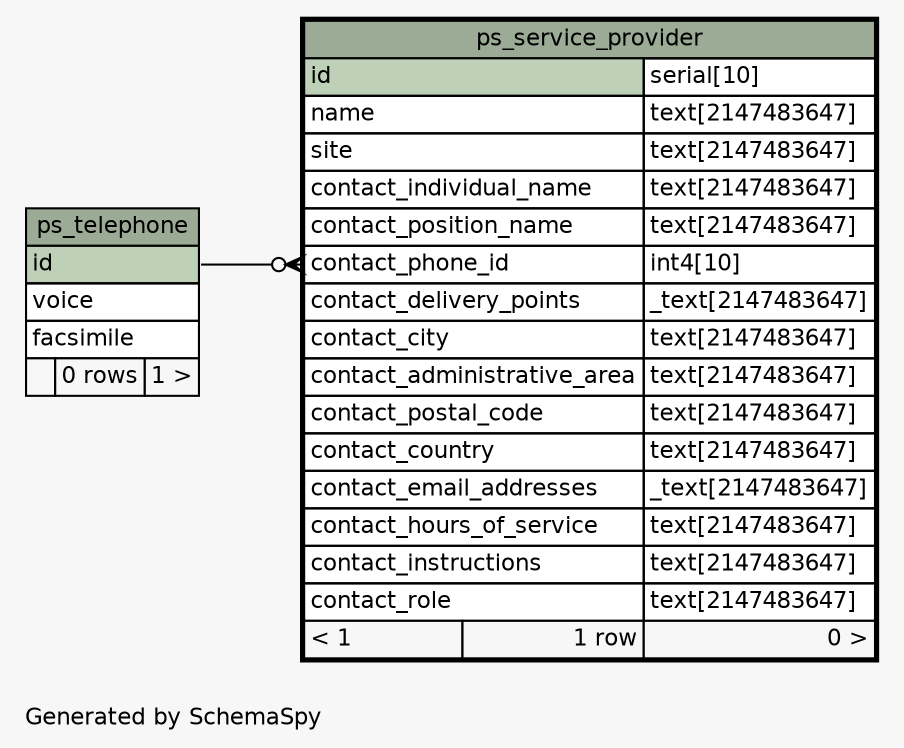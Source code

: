 // dot 2.26.3 on Linux 3.2.0-65-generic
// SchemaSpy rev 590
digraph "oneDegreeRelationshipsDiagram" {
  graph [
    rankdir="RL"
    bgcolor="#f7f7f7"
    label="\nGenerated by SchemaSpy"
    labeljust="l"
    nodesep="0.18"
    ranksep="0.46"
    fontname="Helvetica"
    fontsize="11"
  ];
  node [
    fontname="Helvetica"
    fontsize="11"
    shape="plaintext"
  ];
  edge [
    arrowsize="0.8"
  ];
  "ps_service_provider":"contact_phone_id":w -> "ps_telephone":"id":e [arrowhead=none dir=back arrowtail=crowodot];
  "ps_service_provider" [
    label=<
    <TABLE BORDER="2" CELLBORDER="1" CELLSPACING="0" BGCOLOR="#ffffff">
      <TR><TD COLSPAN="3" BGCOLOR="#9bab96" ALIGN="CENTER">ps_service_provider</TD></TR>
      <TR><TD PORT="id" COLSPAN="2" BGCOLOR="#bed1b8" ALIGN="LEFT">id</TD><TD PORT="id.type" ALIGN="LEFT">serial[10]</TD></TR>
      <TR><TD PORT="name" COLSPAN="2" ALIGN="LEFT">name</TD><TD PORT="name.type" ALIGN="LEFT">text[2147483647]</TD></TR>
      <TR><TD PORT="site" COLSPAN="2" ALIGN="LEFT">site</TD><TD PORT="site.type" ALIGN="LEFT">text[2147483647]</TD></TR>
      <TR><TD PORT="contact_individual_name" COLSPAN="2" ALIGN="LEFT">contact_individual_name</TD><TD PORT="contact_individual_name.type" ALIGN="LEFT">text[2147483647]</TD></TR>
      <TR><TD PORT="contact_position_name" COLSPAN="2" ALIGN="LEFT">contact_position_name</TD><TD PORT="contact_position_name.type" ALIGN="LEFT">text[2147483647]</TD></TR>
      <TR><TD PORT="contact_phone_id" COLSPAN="2" ALIGN="LEFT">contact_phone_id</TD><TD PORT="contact_phone_id.type" ALIGN="LEFT">int4[10]</TD></TR>
      <TR><TD PORT="contact_delivery_points" COLSPAN="2" ALIGN="LEFT">contact_delivery_points</TD><TD PORT="contact_delivery_points.type" ALIGN="LEFT">_text[2147483647]</TD></TR>
      <TR><TD PORT="contact_city" COLSPAN="2" ALIGN="LEFT">contact_city</TD><TD PORT="contact_city.type" ALIGN="LEFT">text[2147483647]</TD></TR>
      <TR><TD PORT="contact_administrative_area" COLSPAN="2" ALIGN="LEFT">contact_administrative_area</TD><TD PORT="contact_administrative_area.type" ALIGN="LEFT">text[2147483647]</TD></TR>
      <TR><TD PORT="contact_postal_code" COLSPAN="2" ALIGN="LEFT">contact_postal_code</TD><TD PORT="contact_postal_code.type" ALIGN="LEFT">text[2147483647]</TD></TR>
      <TR><TD PORT="contact_country" COLSPAN="2" ALIGN="LEFT">contact_country</TD><TD PORT="contact_country.type" ALIGN="LEFT">text[2147483647]</TD></TR>
      <TR><TD PORT="contact_email_addresses" COLSPAN="2" ALIGN="LEFT">contact_email_addresses</TD><TD PORT="contact_email_addresses.type" ALIGN="LEFT">_text[2147483647]</TD></TR>
      <TR><TD PORT="contact_hours_of_service" COLSPAN="2" ALIGN="LEFT">contact_hours_of_service</TD><TD PORT="contact_hours_of_service.type" ALIGN="LEFT">text[2147483647]</TD></TR>
      <TR><TD PORT="contact_instructions" COLSPAN="2" ALIGN="LEFT">contact_instructions</TD><TD PORT="contact_instructions.type" ALIGN="LEFT">text[2147483647]</TD></TR>
      <TR><TD PORT="contact_role" COLSPAN="2" ALIGN="LEFT">contact_role</TD><TD PORT="contact_role.type" ALIGN="LEFT">text[2147483647]</TD></TR>
      <TR><TD ALIGN="LEFT" BGCOLOR="#f7f7f7">&lt; 1</TD><TD ALIGN="RIGHT" BGCOLOR="#f7f7f7">1 row</TD><TD ALIGN="RIGHT" BGCOLOR="#f7f7f7">0 &gt;</TD></TR>
    </TABLE>>
    URL="ps_service_provider.html"
    tooltip="ps_service_provider"
  ];
  "ps_telephone" [
    label=<
    <TABLE BORDER="0" CELLBORDER="1" CELLSPACING="0" BGCOLOR="#ffffff">
      <TR><TD COLSPAN="3" BGCOLOR="#9bab96" ALIGN="CENTER">ps_telephone</TD></TR>
      <TR><TD PORT="id" COLSPAN="3" BGCOLOR="#bed1b8" ALIGN="LEFT">id</TD></TR>
      <TR><TD PORT="voice" COLSPAN="3" ALIGN="LEFT">voice</TD></TR>
      <TR><TD PORT="facsimile" COLSPAN="3" ALIGN="LEFT">facsimile</TD></TR>
      <TR><TD ALIGN="LEFT" BGCOLOR="#f7f7f7">  </TD><TD ALIGN="RIGHT" BGCOLOR="#f7f7f7">0 rows</TD><TD ALIGN="RIGHT" BGCOLOR="#f7f7f7">1 &gt;</TD></TR>
    </TABLE>>
    URL="ps_telephone.html"
    tooltip="ps_telephone"
  ];
}
